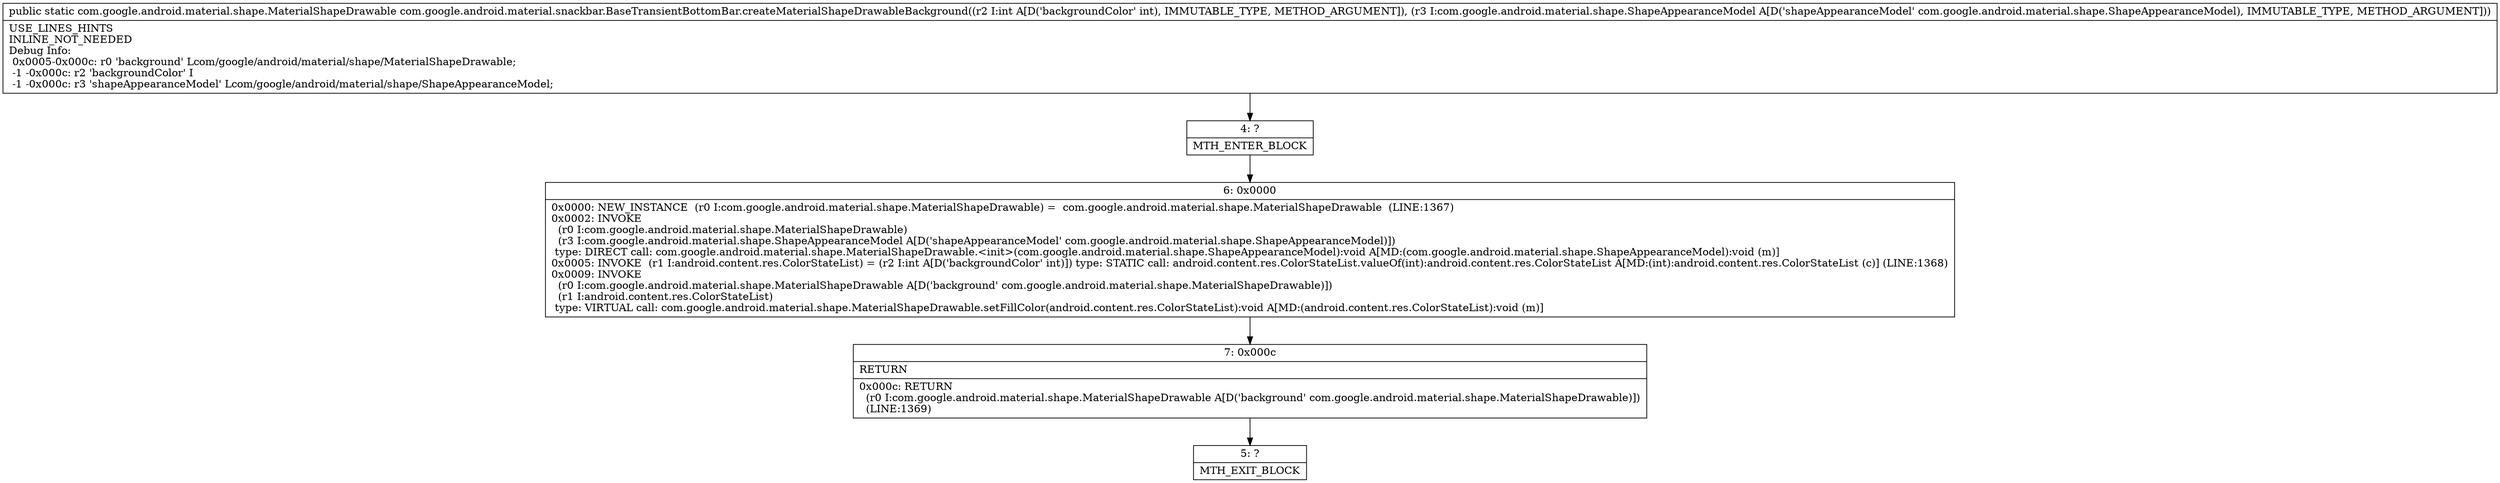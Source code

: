 digraph "CFG forcom.google.android.material.snackbar.BaseTransientBottomBar.createMaterialShapeDrawableBackground(ILcom\/google\/android\/material\/shape\/ShapeAppearanceModel;)Lcom\/google\/android\/material\/shape\/MaterialShapeDrawable;" {
Node_4 [shape=record,label="{4\:\ ?|MTH_ENTER_BLOCK\l}"];
Node_6 [shape=record,label="{6\:\ 0x0000|0x0000: NEW_INSTANCE  (r0 I:com.google.android.material.shape.MaterialShapeDrawable) =  com.google.android.material.shape.MaterialShapeDrawable  (LINE:1367)\l0x0002: INVOKE  \l  (r0 I:com.google.android.material.shape.MaterialShapeDrawable)\l  (r3 I:com.google.android.material.shape.ShapeAppearanceModel A[D('shapeAppearanceModel' com.google.android.material.shape.ShapeAppearanceModel)])\l type: DIRECT call: com.google.android.material.shape.MaterialShapeDrawable.\<init\>(com.google.android.material.shape.ShapeAppearanceModel):void A[MD:(com.google.android.material.shape.ShapeAppearanceModel):void (m)]\l0x0005: INVOKE  (r1 I:android.content.res.ColorStateList) = (r2 I:int A[D('backgroundColor' int)]) type: STATIC call: android.content.res.ColorStateList.valueOf(int):android.content.res.ColorStateList A[MD:(int):android.content.res.ColorStateList (c)] (LINE:1368)\l0x0009: INVOKE  \l  (r0 I:com.google.android.material.shape.MaterialShapeDrawable A[D('background' com.google.android.material.shape.MaterialShapeDrawable)])\l  (r1 I:android.content.res.ColorStateList)\l type: VIRTUAL call: com.google.android.material.shape.MaterialShapeDrawable.setFillColor(android.content.res.ColorStateList):void A[MD:(android.content.res.ColorStateList):void (m)]\l}"];
Node_7 [shape=record,label="{7\:\ 0x000c|RETURN\l|0x000c: RETURN  \l  (r0 I:com.google.android.material.shape.MaterialShapeDrawable A[D('background' com.google.android.material.shape.MaterialShapeDrawable)])\l  (LINE:1369)\l}"];
Node_5 [shape=record,label="{5\:\ ?|MTH_EXIT_BLOCK\l}"];
MethodNode[shape=record,label="{public static com.google.android.material.shape.MaterialShapeDrawable com.google.android.material.snackbar.BaseTransientBottomBar.createMaterialShapeDrawableBackground((r2 I:int A[D('backgroundColor' int), IMMUTABLE_TYPE, METHOD_ARGUMENT]), (r3 I:com.google.android.material.shape.ShapeAppearanceModel A[D('shapeAppearanceModel' com.google.android.material.shape.ShapeAppearanceModel), IMMUTABLE_TYPE, METHOD_ARGUMENT]))  | USE_LINES_HINTS\lINLINE_NOT_NEEDED\lDebug Info:\l  0x0005\-0x000c: r0 'background' Lcom\/google\/android\/material\/shape\/MaterialShapeDrawable;\l  \-1 \-0x000c: r2 'backgroundColor' I\l  \-1 \-0x000c: r3 'shapeAppearanceModel' Lcom\/google\/android\/material\/shape\/ShapeAppearanceModel;\l}"];
MethodNode -> Node_4;Node_4 -> Node_6;
Node_6 -> Node_7;
Node_7 -> Node_5;
}

